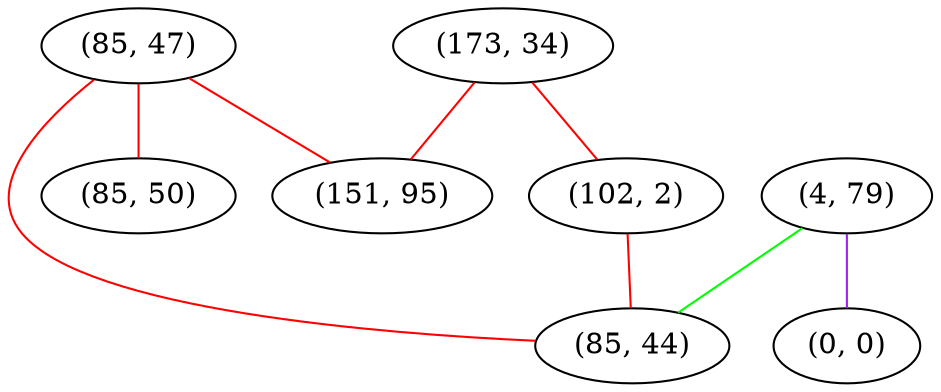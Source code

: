 graph "" {
"(85, 47)";
"(173, 34)";
"(151, 95)";
"(4, 79)";
"(0, 0)";
"(102, 2)";
"(85, 44)";
"(85, 50)";
"(85, 47)" -- "(85, 44)"  [color=red, key=0, weight=1];
"(85, 47)" -- "(85, 50)"  [color=red, key=0, weight=1];
"(85, 47)" -- "(151, 95)"  [color=red, key=0, weight=1];
"(173, 34)" -- "(102, 2)"  [color=red, key=0, weight=1];
"(173, 34)" -- "(151, 95)"  [color=red, key=0, weight=1];
"(4, 79)" -- "(85, 44)"  [color=green, key=0, weight=2];
"(4, 79)" -- "(0, 0)"  [color=purple, key=0, weight=4];
"(102, 2)" -- "(85, 44)"  [color=red, key=0, weight=1];
}
